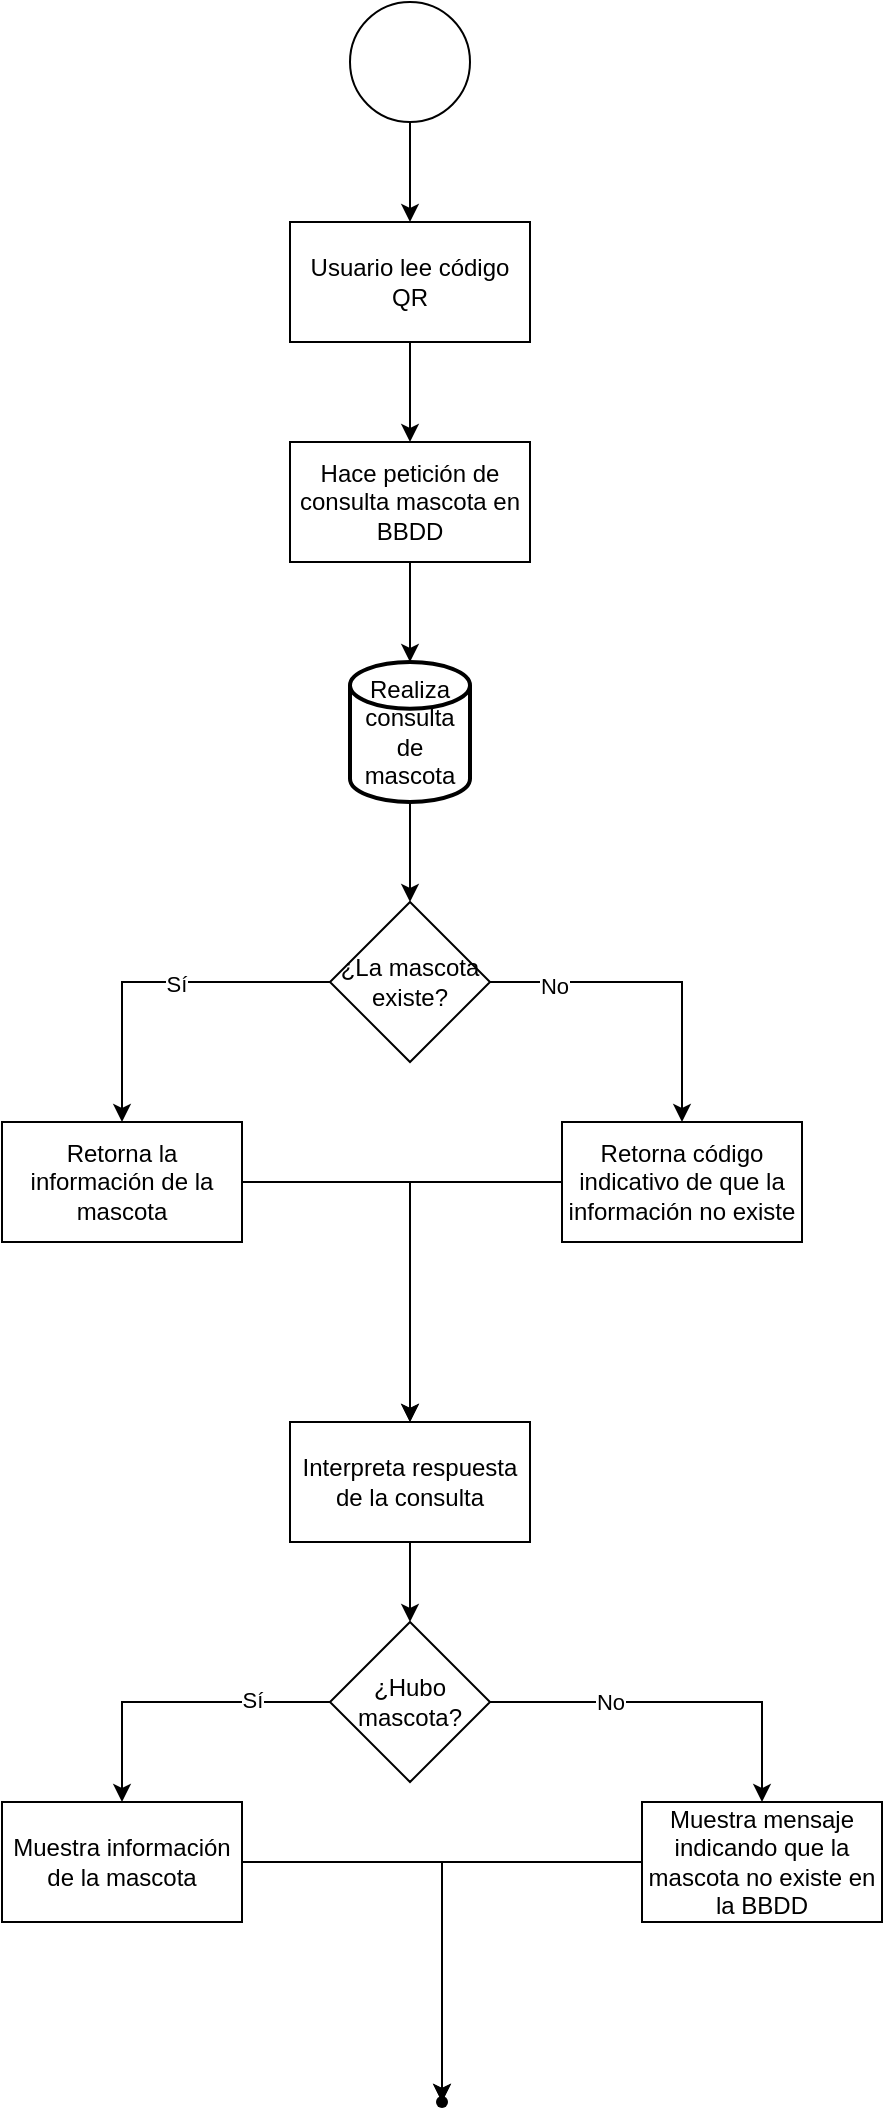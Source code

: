 <mxfile version="21.2.9" type="github">
  <diagram name="Página-1" id="ZNEF9aSeuNSlnfXbFdST">
    <mxGraphModel dx="607" dy="312" grid="1" gridSize="10" guides="1" tooltips="1" connect="1" arrows="1" fold="1" page="1" pageScale="1" pageWidth="827" pageHeight="1169" math="0" shadow="0">
      <root>
        <mxCell id="0" />
        <mxCell id="1" parent="0" />
        <mxCell id="bbsBEdKiruf1_jPF9o_P-17" style="edgeStyle=orthogonalEdgeStyle;rounded=0;orthogonalLoop=1;jettySize=auto;html=1;entryX=0.5;entryY=0;entryDx=0;entryDy=0;" edge="1" parent="1" source="bbsBEdKiruf1_jPF9o_P-2" target="bbsBEdKiruf1_jPF9o_P-3">
          <mxGeometry relative="1" as="geometry" />
        </mxCell>
        <mxCell id="bbsBEdKiruf1_jPF9o_P-2" value="" style="verticalLabelPosition=bottom;verticalAlign=top;html=1;shape=mxgraph.flowchart.on-page_reference;" vertex="1" parent="1">
          <mxGeometry x="384" y="20" width="60" height="60" as="geometry" />
        </mxCell>
        <mxCell id="bbsBEdKiruf1_jPF9o_P-16" style="edgeStyle=orthogonalEdgeStyle;rounded=0;orthogonalLoop=1;jettySize=auto;html=1;entryX=0.5;entryY=0;entryDx=0;entryDy=0;" edge="1" parent="1" source="bbsBEdKiruf1_jPF9o_P-3" target="bbsBEdKiruf1_jPF9o_P-5">
          <mxGeometry relative="1" as="geometry" />
        </mxCell>
        <mxCell id="bbsBEdKiruf1_jPF9o_P-3" value="Usuario lee código QR" style="rounded=0;whiteSpace=wrap;html=1;" vertex="1" parent="1">
          <mxGeometry x="354" y="130" width="120" height="60" as="geometry" />
        </mxCell>
        <mxCell id="bbsBEdKiruf1_jPF9o_P-9" style="edgeStyle=orthogonalEdgeStyle;rounded=0;orthogonalLoop=1;jettySize=auto;html=1;entryX=0.5;entryY=0;entryDx=0;entryDy=0;" edge="1" parent="1" source="bbsBEdKiruf1_jPF9o_P-4" target="bbsBEdKiruf1_jPF9o_P-8">
          <mxGeometry relative="1" as="geometry" />
        </mxCell>
        <mxCell id="bbsBEdKiruf1_jPF9o_P-10" value="Sí" style="edgeLabel;html=1;align=center;verticalAlign=middle;resizable=0;points=[];" vertex="1" connectable="0" parent="bbsBEdKiruf1_jPF9o_P-9">
          <mxGeometry x="-0.109" y="1" relative="1" as="geometry">
            <mxPoint as="offset" />
          </mxGeometry>
        </mxCell>
        <mxCell id="bbsBEdKiruf1_jPF9o_P-12" style="edgeStyle=orthogonalEdgeStyle;rounded=0;orthogonalLoop=1;jettySize=auto;html=1;entryX=0.5;entryY=0;entryDx=0;entryDy=0;" edge="1" parent="1" source="bbsBEdKiruf1_jPF9o_P-4" target="bbsBEdKiruf1_jPF9o_P-11">
          <mxGeometry relative="1" as="geometry" />
        </mxCell>
        <mxCell id="bbsBEdKiruf1_jPF9o_P-13" value="No" style="edgeLabel;html=1;align=center;verticalAlign=middle;resizable=0;points=[];" vertex="1" connectable="0" parent="bbsBEdKiruf1_jPF9o_P-12">
          <mxGeometry x="-0.622" y="-2" relative="1" as="geometry">
            <mxPoint as="offset" />
          </mxGeometry>
        </mxCell>
        <mxCell id="bbsBEdKiruf1_jPF9o_P-4" value="¿La mascota existe?" style="rhombus;whiteSpace=wrap;html=1;" vertex="1" parent="1">
          <mxGeometry x="374" y="470" width="80" height="80" as="geometry" />
        </mxCell>
        <mxCell id="bbsBEdKiruf1_jPF9o_P-15" style="edgeStyle=orthogonalEdgeStyle;rounded=0;orthogonalLoop=1;jettySize=auto;html=1;entryX=0.5;entryY=0;entryDx=0;entryDy=0;entryPerimeter=0;" edge="1" parent="1" source="bbsBEdKiruf1_jPF9o_P-5" target="bbsBEdKiruf1_jPF9o_P-6">
          <mxGeometry relative="1" as="geometry" />
        </mxCell>
        <mxCell id="bbsBEdKiruf1_jPF9o_P-5" value="Hace petición de consulta mascota en BBDD" style="rounded=0;whiteSpace=wrap;html=1;" vertex="1" parent="1">
          <mxGeometry x="354" y="240" width="120" height="60" as="geometry" />
        </mxCell>
        <mxCell id="bbsBEdKiruf1_jPF9o_P-14" style="edgeStyle=orthogonalEdgeStyle;rounded=0;orthogonalLoop=1;jettySize=auto;html=1;entryX=0.5;entryY=0;entryDx=0;entryDy=0;" edge="1" parent="1" source="bbsBEdKiruf1_jPF9o_P-6" target="bbsBEdKiruf1_jPF9o_P-4">
          <mxGeometry relative="1" as="geometry" />
        </mxCell>
        <mxCell id="bbsBEdKiruf1_jPF9o_P-6" value="Realiza consulta de mascota" style="strokeWidth=2;html=1;shape=mxgraph.flowchart.database;whiteSpace=wrap;" vertex="1" parent="1">
          <mxGeometry x="384" y="350" width="60" height="70" as="geometry" />
        </mxCell>
        <mxCell id="bbsBEdKiruf1_jPF9o_P-19" style="edgeStyle=orthogonalEdgeStyle;rounded=0;orthogonalLoop=1;jettySize=auto;html=1;entryX=0.5;entryY=0;entryDx=0;entryDy=0;" edge="1" parent="1" source="bbsBEdKiruf1_jPF9o_P-8" target="bbsBEdKiruf1_jPF9o_P-18">
          <mxGeometry relative="1" as="geometry" />
        </mxCell>
        <mxCell id="bbsBEdKiruf1_jPF9o_P-8" value="Retorna la información de la mascota" style="rounded=0;whiteSpace=wrap;html=1;" vertex="1" parent="1">
          <mxGeometry x="210" y="580" width="120" height="60" as="geometry" />
        </mxCell>
        <mxCell id="bbsBEdKiruf1_jPF9o_P-20" style="edgeStyle=orthogonalEdgeStyle;rounded=0;orthogonalLoop=1;jettySize=auto;html=1;entryX=0.5;entryY=0;entryDx=0;entryDy=0;" edge="1" parent="1" source="bbsBEdKiruf1_jPF9o_P-11" target="bbsBEdKiruf1_jPF9o_P-18">
          <mxGeometry relative="1" as="geometry" />
        </mxCell>
        <mxCell id="bbsBEdKiruf1_jPF9o_P-11" value="Retorna código indicativo de que la información no existe" style="rounded=0;whiteSpace=wrap;html=1;" vertex="1" parent="1">
          <mxGeometry x="490" y="580" width="120" height="60" as="geometry" />
        </mxCell>
        <mxCell id="bbsBEdKiruf1_jPF9o_P-27" style="edgeStyle=orthogonalEdgeStyle;rounded=0;orthogonalLoop=1;jettySize=auto;html=1;entryX=0.5;entryY=0;entryDx=0;entryDy=0;" edge="1" parent="1" source="bbsBEdKiruf1_jPF9o_P-18" target="bbsBEdKiruf1_jPF9o_P-23">
          <mxGeometry relative="1" as="geometry" />
        </mxCell>
        <mxCell id="bbsBEdKiruf1_jPF9o_P-18" value="Interpreta respuesta de la consulta" style="rounded=0;whiteSpace=wrap;html=1;" vertex="1" parent="1">
          <mxGeometry x="354" y="730" width="120" height="60" as="geometry" />
        </mxCell>
        <mxCell id="bbsBEdKiruf1_jPF9o_P-29" style="edgeStyle=orthogonalEdgeStyle;rounded=0;orthogonalLoop=1;jettySize=auto;html=1;" edge="1" parent="1" source="bbsBEdKiruf1_jPF9o_P-22" target="bbsBEdKiruf1_jPF9o_P-28">
          <mxGeometry relative="1" as="geometry" />
        </mxCell>
        <mxCell id="bbsBEdKiruf1_jPF9o_P-22" value="Muestra información de la mascota" style="rounded=0;whiteSpace=wrap;html=1;" vertex="1" parent="1">
          <mxGeometry x="210" y="920" width="120" height="60" as="geometry" />
        </mxCell>
        <mxCell id="bbsBEdKiruf1_jPF9o_P-25" style="edgeStyle=orthogonalEdgeStyle;rounded=0;orthogonalLoop=1;jettySize=auto;html=1;entryX=0.5;entryY=0;entryDx=0;entryDy=0;" edge="1" parent="1" source="bbsBEdKiruf1_jPF9o_P-23" target="bbsBEdKiruf1_jPF9o_P-22">
          <mxGeometry relative="1" as="geometry" />
        </mxCell>
        <mxCell id="bbsBEdKiruf1_jPF9o_P-31" value="Sí" style="edgeLabel;html=1;align=center;verticalAlign=middle;resizable=0;points=[];" vertex="1" connectable="0" parent="bbsBEdKiruf1_jPF9o_P-25">
          <mxGeometry x="-0.486" y="-1" relative="1" as="geometry">
            <mxPoint as="offset" />
          </mxGeometry>
        </mxCell>
        <mxCell id="bbsBEdKiruf1_jPF9o_P-26" style="edgeStyle=orthogonalEdgeStyle;rounded=0;orthogonalLoop=1;jettySize=auto;html=1;entryX=0.5;entryY=0;entryDx=0;entryDy=0;" edge="1" parent="1" source="bbsBEdKiruf1_jPF9o_P-23" target="bbsBEdKiruf1_jPF9o_P-24">
          <mxGeometry relative="1" as="geometry" />
        </mxCell>
        <mxCell id="bbsBEdKiruf1_jPF9o_P-32" value="No" style="edgeLabel;html=1;align=center;verticalAlign=middle;resizable=0;points=[];" vertex="1" connectable="0" parent="bbsBEdKiruf1_jPF9o_P-26">
          <mxGeometry x="-0.358" relative="1" as="geometry">
            <mxPoint as="offset" />
          </mxGeometry>
        </mxCell>
        <mxCell id="bbsBEdKiruf1_jPF9o_P-23" value="¿Hubo mascota?" style="rhombus;whiteSpace=wrap;html=1;" vertex="1" parent="1">
          <mxGeometry x="374" y="830" width="80" height="80" as="geometry" />
        </mxCell>
        <mxCell id="bbsBEdKiruf1_jPF9o_P-30" style="edgeStyle=orthogonalEdgeStyle;rounded=0;orthogonalLoop=1;jettySize=auto;html=1;entryX=0.478;entryY=-0.014;entryDx=0;entryDy=0;entryPerimeter=0;" edge="1" parent="1" source="bbsBEdKiruf1_jPF9o_P-24" target="bbsBEdKiruf1_jPF9o_P-28">
          <mxGeometry relative="1" as="geometry" />
        </mxCell>
        <mxCell id="bbsBEdKiruf1_jPF9o_P-24" value="Muestra mensaje indicando que la mascota no existe en la BBDD" style="rounded=0;whiteSpace=wrap;html=1;" vertex="1" parent="1">
          <mxGeometry x="530" y="920" width="120" height="60" as="geometry" />
        </mxCell>
        <mxCell id="bbsBEdKiruf1_jPF9o_P-28" value="" style="shape=waypoint;sketch=0;fillStyle=solid;size=6;pointerEvents=1;points=[];fillColor=none;resizable=0;rotatable=0;perimeter=centerPerimeter;snapToPoint=1;" vertex="1" parent="1">
          <mxGeometry x="420" y="1060" width="20" height="20" as="geometry" />
        </mxCell>
      </root>
    </mxGraphModel>
  </diagram>
</mxfile>
